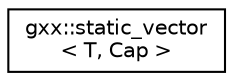 digraph "Graphical Class Hierarchy"
{
  edge [fontname="Helvetica",fontsize="10",labelfontname="Helvetica",labelfontsize="10"];
  node [fontname="Helvetica",fontsize="10",shape=record];
  rankdir="LR";
  Node1 [label="gxx::static_vector\l\< T, Cap \>",height=0.2,width=0.4,color="black", fillcolor="white", style="filled",URL="$classgxx_1_1static__vector.html"];
}
